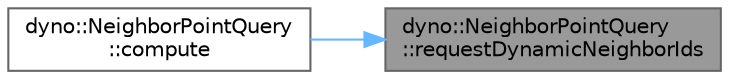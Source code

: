 digraph "dyno::NeighborPointQuery::requestDynamicNeighborIds"
{
 // LATEX_PDF_SIZE
  bgcolor="transparent";
  edge [fontname=Helvetica,fontsize=10,labelfontname=Helvetica,labelfontsize=10];
  node [fontname=Helvetica,fontsize=10,shape=box,height=0.2,width=0.4];
  rankdir="RL";
  Node1 [id="Node000001",label="dyno::NeighborPointQuery\l::requestDynamicNeighborIds",height=0.2,width=0.4,color="gray40", fillcolor="grey60", style="filled", fontcolor="black",tooltip=" "];
  Node1 -> Node2 [id="edge1_Node000001_Node000002",dir="back",color="steelblue1",style="solid",tooltip=" "];
  Node2 [id="Node000002",label="dyno::NeighborPointQuery\l::compute",height=0.2,width=0.4,color="grey40", fillcolor="white", style="filled",URL="$classdyno_1_1_neighbor_point_query.html#a753171c135cebf5fdb9983ad0cbcfdbc",tooltip=" "];
}
